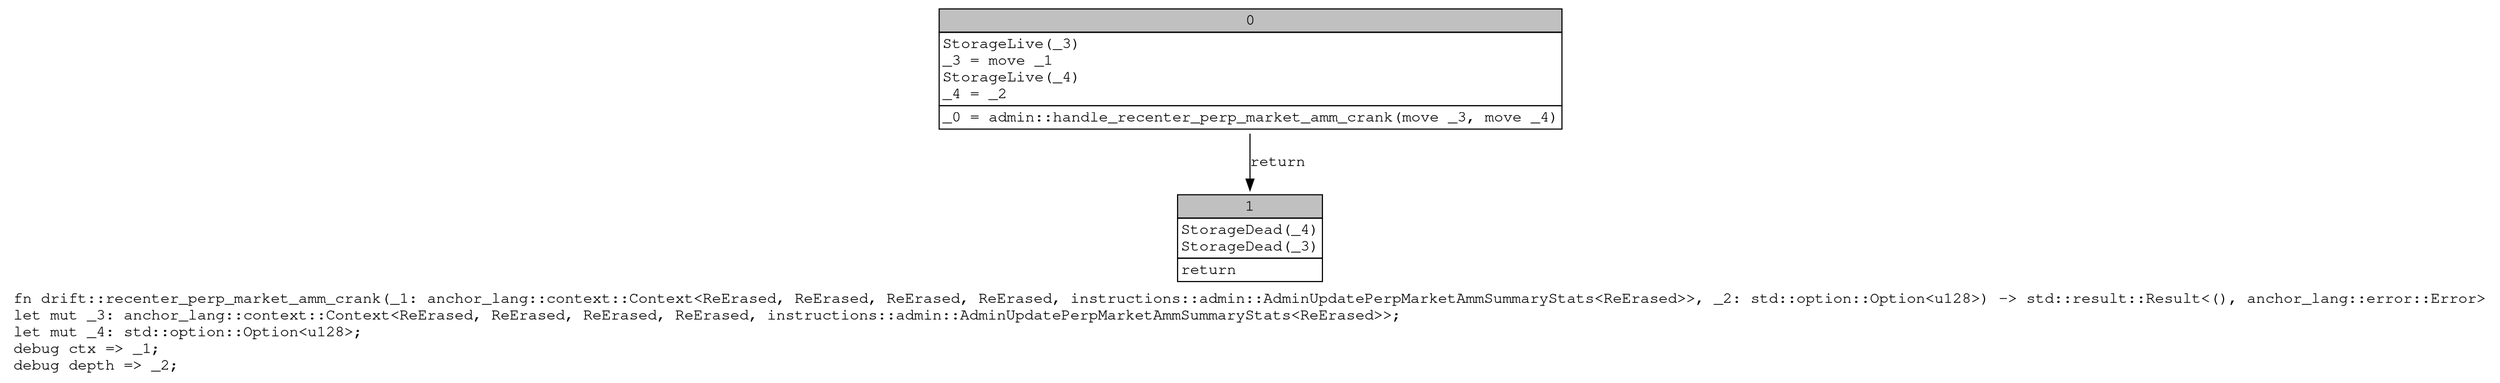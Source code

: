 digraph Mir_0_20030 {
    graph [fontname="Courier, monospace"];
    node [fontname="Courier, monospace"];
    edge [fontname="Courier, monospace"];
    label=<fn drift::recenter_perp_market_amm_crank(_1: anchor_lang::context::Context&lt;ReErased, ReErased, ReErased, ReErased, instructions::admin::AdminUpdatePerpMarketAmmSummaryStats&lt;ReErased&gt;&gt;, _2: std::option::Option&lt;u128&gt;) -&gt; std::result::Result&lt;(), anchor_lang::error::Error&gt;<br align="left"/>let mut _3: anchor_lang::context::Context&lt;ReErased, ReErased, ReErased, ReErased, instructions::admin::AdminUpdatePerpMarketAmmSummaryStats&lt;ReErased&gt;&gt;;<br align="left"/>let mut _4: std::option::Option&lt;u128&gt;;<br align="left"/>debug ctx =&gt; _1;<br align="left"/>debug depth =&gt; _2;<br align="left"/>>;
    bb0__0_20030 [shape="none", label=<<table border="0" cellborder="1" cellspacing="0"><tr><td bgcolor="gray" align="center" colspan="1">0</td></tr><tr><td align="left" balign="left">StorageLive(_3)<br/>_3 = move _1<br/>StorageLive(_4)<br/>_4 = _2<br/></td></tr><tr><td align="left">_0 = admin::handle_recenter_perp_market_amm_crank(move _3, move _4)</td></tr></table>>];
    bb1__0_20030 [shape="none", label=<<table border="0" cellborder="1" cellspacing="0"><tr><td bgcolor="gray" align="center" colspan="1">1</td></tr><tr><td align="left" balign="left">StorageDead(_4)<br/>StorageDead(_3)<br/></td></tr><tr><td align="left">return</td></tr></table>>];
    bb0__0_20030 -> bb1__0_20030 [label="return"];
}
